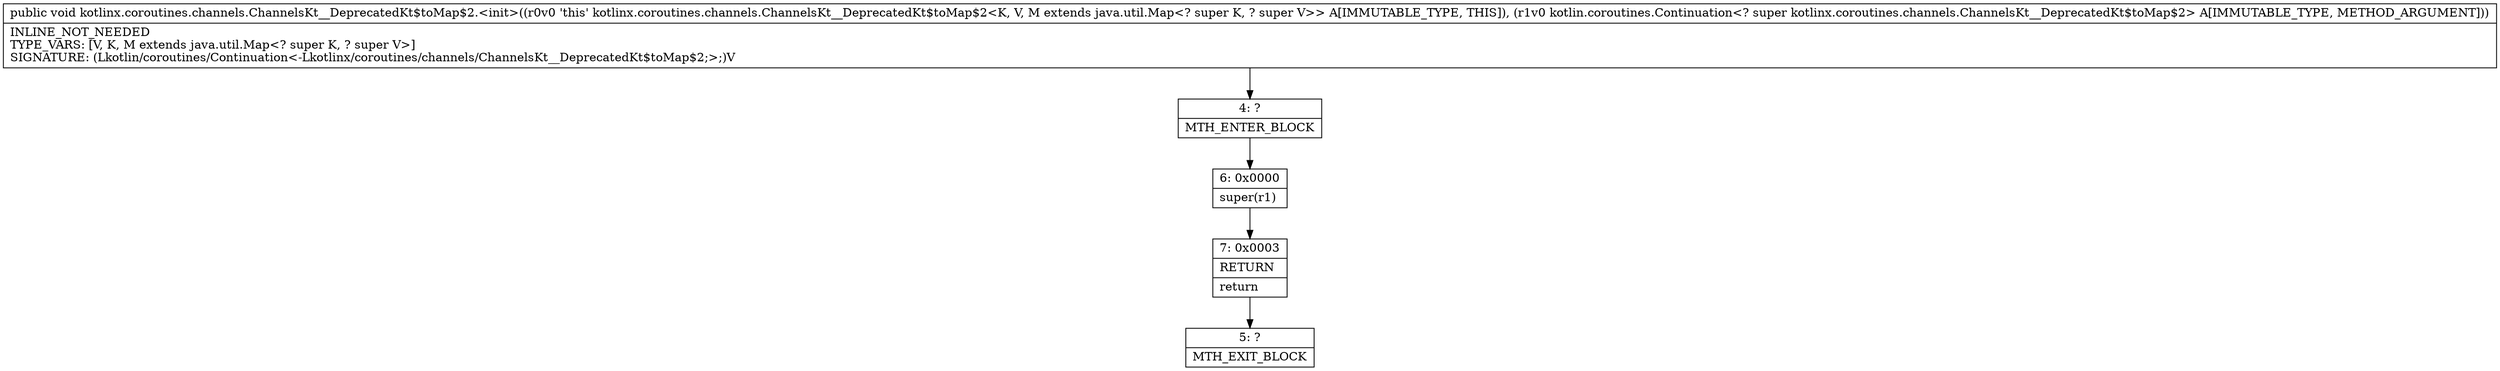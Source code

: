 digraph "CFG forkotlinx.coroutines.channels.ChannelsKt__DeprecatedKt$toMap$2.\<init\>(Lkotlin\/coroutines\/Continuation;)V" {
Node_4 [shape=record,label="{4\:\ ?|MTH_ENTER_BLOCK\l}"];
Node_6 [shape=record,label="{6\:\ 0x0000|super(r1)\l}"];
Node_7 [shape=record,label="{7\:\ 0x0003|RETURN\l|return\l}"];
Node_5 [shape=record,label="{5\:\ ?|MTH_EXIT_BLOCK\l}"];
MethodNode[shape=record,label="{public void kotlinx.coroutines.channels.ChannelsKt__DeprecatedKt$toMap$2.\<init\>((r0v0 'this' kotlinx.coroutines.channels.ChannelsKt__DeprecatedKt$toMap$2\<K, V, M extends java.util.Map\<? super K, ? super V\>\> A[IMMUTABLE_TYPE, THIS]), (r1v0 kotlin.coroutines.Continuation\<? super kotlinx.coroutines.channels.ChannelsKt__DeprecatedKt$toMap$2\> A[IMMUTABLE_TYPE, METHOD_ARGUMENT]))  | INLINE_NOT_NEEDED\lTYPE_VARS: [V, K, M extends java.util.Map\<? super K, ? super V\>]\lSIGNATURE: (Lkotlin\/coroutines\/Continuation\<\-Lkotlinx\/coroutines\/channels\/ChannelsKt__DeprecatedKt$toMap$2;\>;)V\l}"];
MethodNode -> Node_4;Node_4 -> Node_6;
Node_6 -> Node_7;
Node_7 -> Node_5;
}

